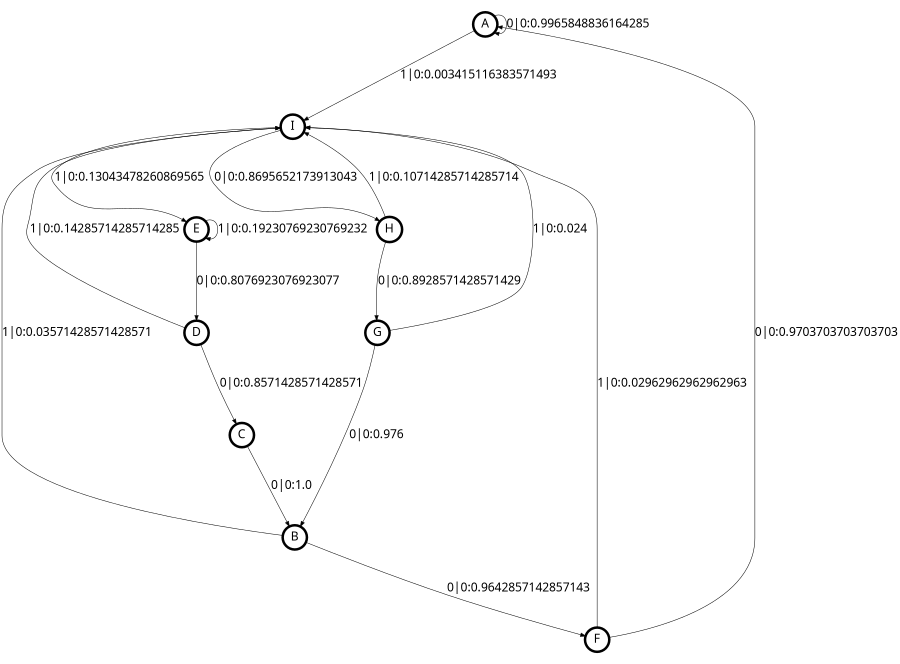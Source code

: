 digraph  {
size = "6,8.5";
ratio = "fill";
node
[shape = circle];
node [fontsize = 24];
node [penwidth = 5];
edge [fontsize = 24];
node [fontname = "CMU Serif Roman"];
graph [fontname = "CMU Serif Roman"];
edge [fontname = "CMU Serif Roman"];
A -> A [label = "0|0:0.9965848836164285\l"];
A -> I [label = "1|0:0.003415116383571493\l"];
B -> F [label = "0|0:0.9642857142857143\l"];
B -> I [label = "1|0:0.03571428571428571\l"];
C -> B [label = "0|0:1.0\l"];
D -> C [label = "0|0:0.8571428571428571\l"];
D -> I [label = "1|0:0.14285714285714285\l"];
E -> D [label = "0|0:0.8076923076923077\l"];
E -> E [label = "1|0:0.19230769230769232\l"];
F -> A [label = "0|0:0.9703703703703703\l"];
F -> I [label = "1|0:0.02962962962962963\l"];
G -> B [label = "0|0:0.976\l"];
G -> I [label = "1|0:0.024\l"];
H -> G [label = "0|0:0.8928571428571429\l"];
H -> I [label = "1|0:0.10714285714285714\l"];
I -> E [label = "1|0:0.13043478260869565\l"];
I -> H [label = "0|0:0.8695652173913043\l"];
}